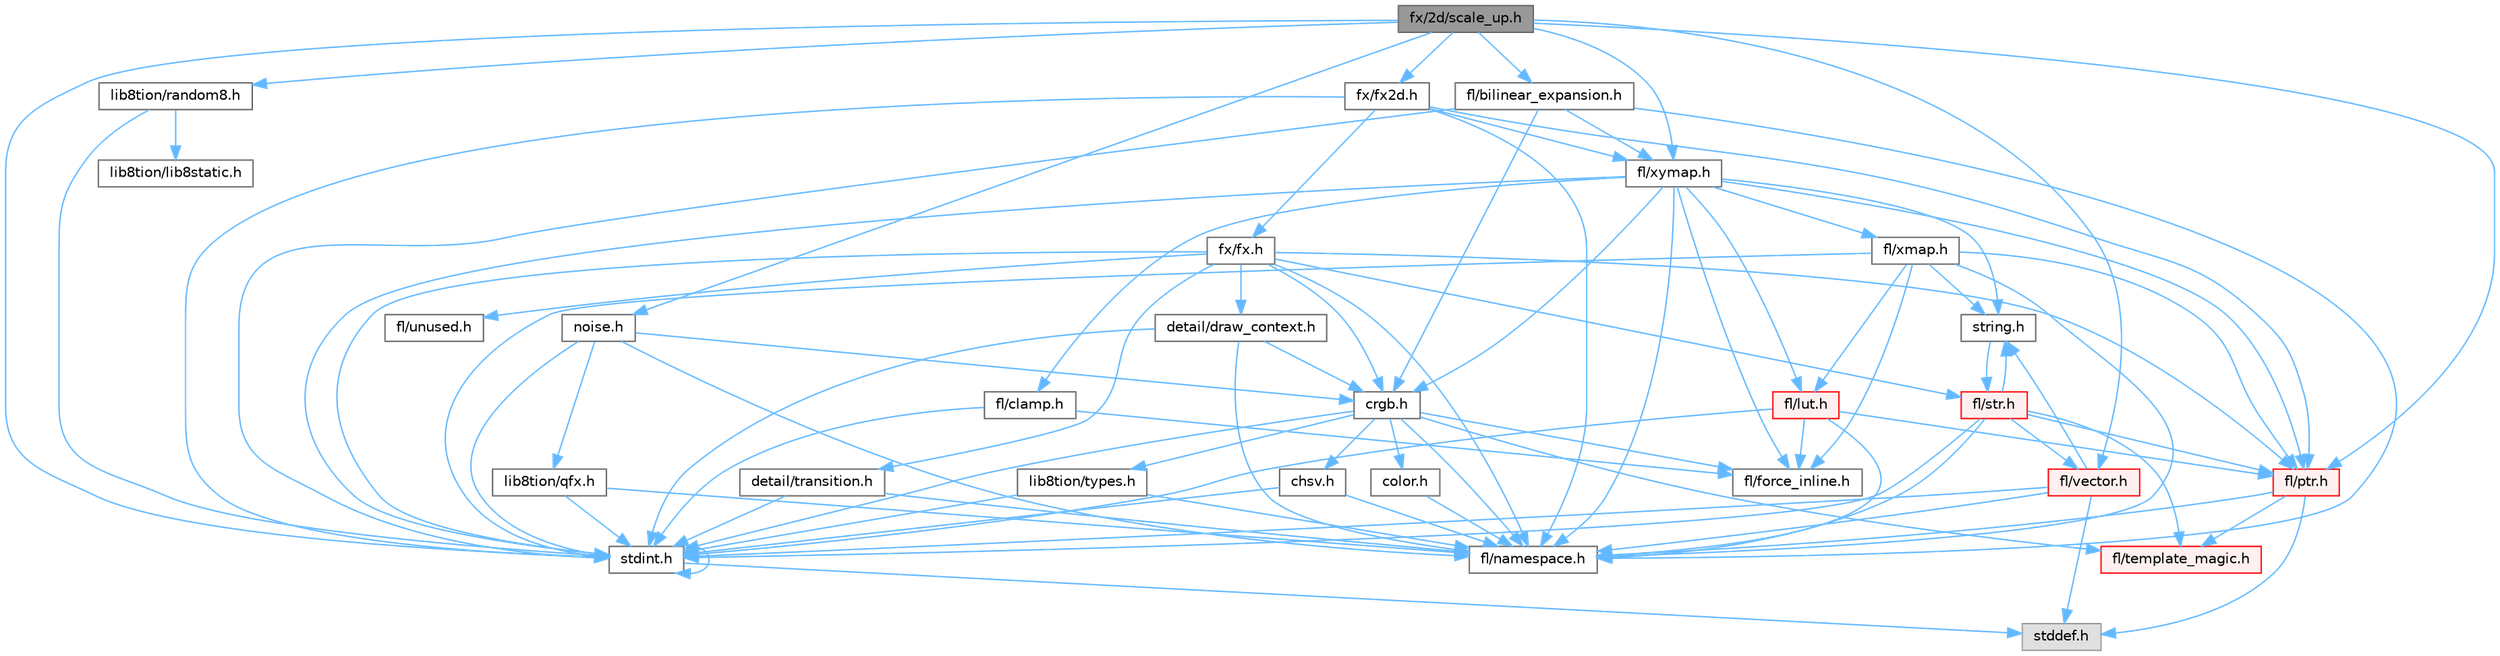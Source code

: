 digraph "fx/2d/scale_up.h"
{
 // INTERACTIVE_SVG=YES
 // LATEX_PDF_SIZE
  bgcolor="transparent";
  edge [fontname=Helvetica,fontsize=10,labelfontname=Helvetica,labelfontsize=10];
  node [fontname=Helvetica,fontsize=10,shape=box,height=0.2,width=0.4];
  Node1 [id="Node000001",label="fx/2d/scale_up.h",height=0.2,width=0.4,color="gray40", fillcolor="grey60", style="filled", fontcolor="black",tooltip="Expands a grid using bilinear interpolation and scaling up."];
  Node1 -> Node2 [id="edge1_Node000001_Node000002",color="steelblue1",style="solid",tooltip=" "];
  Node2 [id="Node000002",label="stdint.h",height=0.2,width=0.4,color="grey40", fillcolor="white", style="filled",URL="$df/dd8/stdint_8h.html",tooltip=" "];
  Node2 -> Node3 [id="edge2_Node000002_Node000003",color="steelblue1",style="solid",tooltip=" "];
  Node3 [id="Node000003",label="stddef.h",height=0.2,width=0.4,color="grey60", fillcolor="#E0E0E0", style="filled",tooltip=" "];
  Node2 -> Node2 [id="edge3_Node000002_Node000002",color="steelblue1",style="solid",tooltip=" "];
  Node1 -> Node4 [id="edge4_Node000001_Node000004",color="steelblue1",style="solid",tooltip=" "];
  Node4 [id="Node000004",label="fl/bilinear_expansion.h",height=0.2,width=0.4,color="grey40", fillcolor="white", style="filled",URL="$da/d34/bilinear__expansion_8h.html",tooltip="Demonstrates how to mix noise generation with color palettes on a 2D LED matrix."];
  Node4 -> Node2 [id="edge5_Node000004_Node000002",color="steelblue1",style="solid",tooltip=" "];
  Node4 -> Node5 [id="edge6_Node000004_Node000005",color="steelblue1",style="solid",tooltip=" "];
  Node5 [id="Node000005",label="crgb.h",height=0.2,width=0.4,color="grey40", fillcolor="white", style="filled",URL="$db/dd1/crgb_8h.html",tooltip="Defines the red, green, and blue (RGB) pixel struct."];
  Node5 -> Node2 [id="edge7_Node000005_Node000002",color="steelblue1",style="solid",tooltip=" "];
  Node5 -> Node6 [id="edge8_Node000005_Node000006",color="steelblue1",style="solid",tooltip=" "];
  Node6 [id="Node000006",label="chsv.h",height=0.2,width=0.4,color="grey40", fillcolor="white", style="filled",URL="$d8/dd0/chsv_8h.html",tooltip="Defines the hue, saturation, and value (HSV) pixel struct."];
  Node6 -> Node2 [id="edge9_Node000006_Node000002",color="steelblue1",style="solid",tooltip=" "];
  Node6 -> Node7 [id="edge10_Node000006_Node000007",color="steelblue1",style="solid",tooltip=" "];
  Node7 [id="Node000007",label="fl/namespace.h",height=0.2,width=0.4,color="grey40", fillcolor="white", style="filled",URL="$df/d2a/namespace_8h.html",tooltip="Implements the FastLED namespace macros."];
  Node5 -> Node7 [id="edge11_Node000005_Node000007",color="steelblue1",style="solid",tooltip=" "];
  Node5 -> Node8 [id="edge12_Node000005_Node000008",color="steelblue1",style="solid",tooltip=" "];
  Node8 [id="Node000008",label="color.h",height=0.2,width=0.4,color="grey40", fillcolor="white", style="filled",URL="$d2/d6b/src_2color_8h.html",tooltip="Contains definitions for color correction and temperature."];
  Node8 -> Node7 [id="edge13_Node000008_Node000007",color="steelblue1",style="solid",tooltip=" "];
  Node5 -> Node9 [id="edge14_Node000005_Node000009",color="steelblue1",style="solid",tooltip=" "];
  Node9 [id="Node000009",label="lib8tion/types.h",height=0.2,width=0.4,color="grey40", fillcolor="white", style="filled",URL="$d9/ddf/lib8tion_2types_8h.html",tooltip="Defines fractional types used for lib8tion functions."];
  Node9 -> Node2 [id="edge15_Node000009_Node000002",color="steelblue1",style="solid",tooltip=" "];
  Node9 -> Node7 [id="edge16_Node000009_Node000007",color="steelblue1",style="solid",tooltip=" "];
  Node5 -> Node10 [id="edge17_Node000005_Node000010",color="steelblue1",style="solid",tooltip=" "];
  Node10 [id="Node000010",label="fl/force_inline.h",height=0.2,width=0.4,color="grey40", fillcolor="white", style="filled",URL="$d4/d64/force__inline_8h.html",tooltip=" "];
  Node5 -> Node11 [id="edge18_Node000005_Node000011",color="steelblue1",style="solid",tooltip=" "];
  Node11 [id="Node000011",label="fl/template_magic.h",height=0.2,width=0.4,color="red", fillcolor="#FFF0F0", style="filled",URL="$d8/d0c/template__magic_8h.html",tooltip=" "];
  Node4 -> Node7 [id="edge19_Node000004_Node000007",color="steelblue1",style="solid",tooltip=" "];
  Node4 -> Node13 [id="edge20_Node000004_Node000013",color="steelblue1",style="solid",tooltip=" "];
  Node13 [id="Node000013",label="fl/xymap.h",height=0.2,width=0.4,color="grey40", fillcolor="white", style="filled",URL="$da/d61/xymap_8h.html",tooltip=" "];
  Node13 -> Node2 [id="edge21_Node000013_Node000002",color="steelblue1",style="solid",tooltip=" "];
  Node13 -> Node14 [id="edge22_Node000013_Node000014",color="steelblue1",style="solid",tooltip=" "];
  Node14 [id="Node000014",label="string.h",height=0.2,width=0.4,color="grey40", fillcolor="white", style="filled",URL="$da/d66/string_8h.html",tooltip=" "];
  Node14 -> Node15 [id="edge23_Node000014_Node000015",color="steelblue1",style="solid",tooltip=" "];
  Node15 [id="Node000015",label="fl/str.h",height=0.2,width=0.4,color="red", fillcolor="#FFF0F0", style="filled",URL="$d1/d93/str_8h.html",tooltip=" "];
  Node15 -> Node2 [id="edge24_Node000015_Node000002",color="steelblue1",style="solid",tooltip=" "];
  Node15 -> Node14 [id="edge25_Node000015_Node000014",color="steelblue1",style="solid",tooltip=" "];
  Node15 -> Node7 [id="edge26_Node000015_Node000007",color="steelblue1",style="solid",tooltip=" "];
  Node15 -> Node21 [id="edge27_Node000015_Node000021",color="steelblue1",style="solid",tooltip=" "];
  Node21 [id="Node000021",label="fl/ptr.h",height=0.2,width=0.4,color="red", fillcolor="#FFF0F0", style="filled",URL="$dd/d98/ptr_8h.html",tooltip=" "];
  Node21 -> Node3 [id="edge28_Node000021_Node000003",color="steelblue1",style="solid",tooltip=" "];
  Node21 -> Node7 [id="edge29_Node000021_Node000007",color="steelblue1",style="solid",tooltip=" "];
  Node21 -> Node11 [id="edge30_Node000021_Node000011",color="steelblue1",style="solid",tooltip=" "];
  Node15 -> Node11 [id="edge31_Node000015_Node000011",color="steelblue1",style="solid",tooltip=" "];
  Node15 -> Node28 [id="edge32_Node000015_Node000028",color="steelblue1",style="solid",tooltip=" "];
  Node28 [id="Node000028",label="fl/vector.h",height=0.2,width=0.4,color="red", fillcolor="#FFF0F0", style="filled",URL="$d6/d68/vector_8h.html",tooltip=" "];
  Node28 -> Node3 [id="edge33_Node000028_Node000003",color="steelblue1",style="solid",tooltip=" "];
  Node28 -> Node2 [id="edge34_Node000028_Node000002",color="steelblue1",style="solid",tooltip=" "];
  Node28 -> Node14 [id="edge35_Node000028_Node000014",color="steelblue1",style="solid",tooltip=" "];
  Node28 -> Node7 [id="edge36_Node000028_Node000007",color="steelblue1",style="solid",tooltip=" "];
  Node13 -> Node5 [id="edge37_Node000013_Node000005",color="steelblue1",style="solid",tooltip=" "];
  Node13 -> Node18 [id="edge38_Node000013_Node000018",color="steelblue1",style="solid",tooltip=" "];
  Node18 [id="Node000018",label="fl/clamp.h",height=0.2,width=0.4,color="grey40", fillcolor="white", style="filled",URL="$d6/dd3/clamp_8h.html",tooltip=" "];
  Node18 -> Node2 [id="edge39_Node000018_Node000002",color="steelblue1",style="solid",tooltip=" "];
  Node18 -> Node10 [id="edge40_Node000018_Node000010",color="steelblue1",style="solid",tooltip=" "];
  Node13 -> Node10 [id="edge41_Node000013_Node000010",color="steelblue1",style="solid",tooltip=" "];
  Node13 -> Node31 [id="edge42_Node000013_Node000031",color="steelblue1",style="solid",tooltip=" "];
  Node31 [id="Node000031",label="fl/lut.h",height=0.2,width=0.4,color="red", fillcolor="#FFF0F0", style="filled",URL="$db/d54/lut_8h.html",tooltip=" "];
  Node31 -> Node10 [id="edge43_Node000031_Node000010",color="steelblue1",style="solid",tooltip=" "];
  Node31 -> Node21 [id="edge44_Node000031_Node000021",color="steelblue1",style="solid",tooltip=" "];
  Node31 -> Node2 [id="edge45_Node000031_Node000002",color="steelblue1",style="solid",tooltip=" "];
  Node31 -> Node7 [id="edge46_Node000031_Node000007",color="steelblue1",style="solid",tooltip=" "];
  Node13 -> Node7 [id="edge47_Node000013_Node000007",color="steelblue1",style="solid",tooltip=" "];
  Node13 -> Node21 [id="edge48_Node000013_Node000021",color="steelblue1",style="solid",tooltip=" "];
  Node13 -> Node32 [id="edge49_Node000013_Node000032",color="steelblue1",style="solid",tooltip=" "];
  Node32 [id="Node000032",label="fl/xmap.h",height=0.2,width=0.4,color="grey40", fillcolor="white", style="filled",URL="$dd/dcc/xmap_8h.html",tooltip=" "];
  Node32 -> Node2 [id="edge50_Node000032_Node000002",color="steelblue1",style="solid",tooltip=" "];
  Node32 -> Node14 [id="edge51_Node000032_Node000014",color="steelblue1",style="solid",tooltip=" "];
  Node32 -> Node10 [id="edge52_Node000032_Node000010",color="steelblue1",style="solid",tooltip=" "];
  Node32 -> Node31 [id="edge53_Node000032_Node000031",color="steelblue1",style="solid",tooltip=" "];
  Node32 -> Node21 [id="edge54_Node000032_Node000021",color="steelblue1",style="solid",tooltip=" "];
  Node32 -> Node7 [id="edge55_Node000032_Node000007",color="steelblue1",style="solid",tooltip=" "];
  Node1 -> Node21 [id="edge56_Node000001_Node000021",color="steelblue1",style="solid",tooltip=" "];
  Node1 -> Node28 [id="edge57_Node000001_Node000028",color="steelblue1",style="solid",tooltip=" "];
  Node1 -> Node13 [id="edge58_Node000001_Node000013",color="steelblue1",style="solid",tooltip=" "];
  Node1 -> Node33 [id="edge59_Node000001_Node000033",color="steelblue1",style="solid",tooltip=" "];
  Node33 [id="Node000033",label="fx/fx2d.h",height=0.2,width=0.4,color="grey40", fillcolor="white", style="filled",URL="$d9/d43/fx2d_8h.html",tooltip=" "];
  Node33 -> Node2 [id="edge60_Node000033_Node000002",color="steelblue1",style="solid",tooltip=" "];
  Node33 -> Node7 [id="edge61_Node000033_Node000007",color="steelblue1",style="solid",tooltip=" "];
  Node33 -> Node21 [id="edge62_Node000033_Node000021",color="steelblue1",style="solid",tooltip=" "];
  Node33 -> Node13 [id="edge63_Node000033_Node000013",color="steelblue1",style="solid",tooltip=" "];
  Node33 -> Node34 [id="edge64_Node000033_Node000034",color="steelblue1",style="solid",tooltip=" "];
  Node34 [id="Node000034",label="fx/fx.h",height=0.2,width=0.4,color="grey40", fillcolor="white", style="filled",URL="$df/d44/src_2fx_2fx_8h.html",tooltip=" "];
  Node34 -> Node2 [id="edge65_Node000034_Node000002",color="steelblue1",style="solid",tooltip=" "];
  Node34 -> Node5 [id="edge66_Node000034_Node000005",color="steelblue1",style="solid",tooltip=" "];
  Node34 -> Node35 [id="edge67_Node000034_Node000035",color="steelblue1",style="solid",tooltip=" "];
  Node35 [id="Node000035",label="detail/draw_context.h",height=0.2,width=0.4,color="grey40", fillcolor="white", style="filled",URL="$db/ded/draw__context_8h.html",tooltip=" "];
  Node35 -> Node5 [id="edge68_Node000035_Node000005",color="steelblue1",style="solid",tooltip=" "];
  Node35 -> Node7 [id="edge69_Node000035_Node000007",color="steelblue1",style="solid",tooltip=" "];
  Node35 -> Node2 [id="edge70_Node000035_Node000002",color="steelblue1",style="solid",tooltip=" "];
  Node34 -> Node36 [id="edge71_Node000034_Node000036",color="steelblue1",style="solid",tooltip=" "];
  Node36 [id="Node000036",label="detail/transition.h",height=0.2,width=0.4,color="grey40", fillcolor="white", style="filled",URL="$d7/df7/transition_8h.html",tooltip=" "];
  Node36 -> Node7 [id="edge72_Node000036_Node000007",color="steelblue1",style="solid",tooltip=" "];
  Node36 -> Node2 [id="edge73_Node000036_Node000002",color="steelblue1",style="solid",tooltip=" "];
  Node34 -> Node7 [id="edge74_Node000034_Node000007",color="steelblue1",style="solid",tooltip=" "];
  Node34 -> Node21 [id="edge75_Node000034_Node000021",color="steelblue1",style="solid",tooltip=" "];
  Node34 -> Node15 [id="edge76_Node000034_Node000015",color="steelblue1",style="solid",tooltip=" "];
  Node34 -> Node26 [id="edge77_Node000034_Node000026",color="steelblue1",style="solid",tooltip=" "];
  Node26 [id="Node000026",label="fl/unused.h",height=0.2,width=0.4,color="grey40", fillcolor="white", style="filled",URL="$d8/d4b/unused_8h.html",tooltip=" "];
  Node1 -> Node37 [id="edge78_Node000001_Node000037",color="steelblue1",style="solid",tooltip=" "];
  Node37 [id="Node000037",label="lib8tion/random8.h",height=0.2,width=0.4,color="grey40", fillcolor="white", style="filled",URL="$d9/dfa/random8_8h.html",tooltip="Fast, efficient random number generators specifically designed for high-performance LED programming."];
  Node37 -> Node2 [id="edge79_Node000037_Node000002",color="steelblue1",style="solid",tooltip=" "];
  Node37 -> Node38 [id="edge80_Node000037_Node000038",color="steelblue1",style="solid",tooltip=" "];
  Node38 [id="Node000038",label="lib8tion/lib8static.h",height=0.2,width=0.4,color="grey40", fillcolor="white", style="filled",URL="$d4/d7a/lib8static_8h.html",tooltip="Defines static inlining macros for lib8tion functions."];
  Node1 -> Node39 [id="edge81_Node000001_Node000039",color="steelblue1",style="solid",tooltip=" "];
  Node39 [id="Node000039",label="noise.h",height=0.2,width=0.4,color="grey40", fillcolor="white", style="filled",URL="$d1/d31/noise_8h.html",tooltip="Functions to generate and fill arrays with noise."];
  Node39 -> Node2 [id="edge82_Node000039_Node000002",color="steelblue1",style="solid",tooltip=" "];
  Node39 -> Node5 [id="edge83_Node000039_Node000005",color="steelblue1",style="solid",tooltip=" "];
  Node39 -> Node7 [id="edge84_Node000039_Node000007",color="steelblue1",style="solid",tooltip=" "];
  Node39 -> Node40 [id="edge85_Node000039_Node000040",color="steelblue1",style="solid",tooltip=" "];
  Node40 [id="Node000040",label="lib8tion/qfx.h",height=0.2,width=0.4,color="grey40", fillcolor="white", style="filled",URL="$d2/d19/qfx_8h.html",tooltip=" "];
  Node40 -> Node2 [id="edge86_Node000040_Node000002",color="steelblue1",style="solid",tooltip=" "];
  Node40 -> Node7 [id="edge87_Node000040_Node000007",color="steelblue1",style="solid",tooltip=" "];
}
